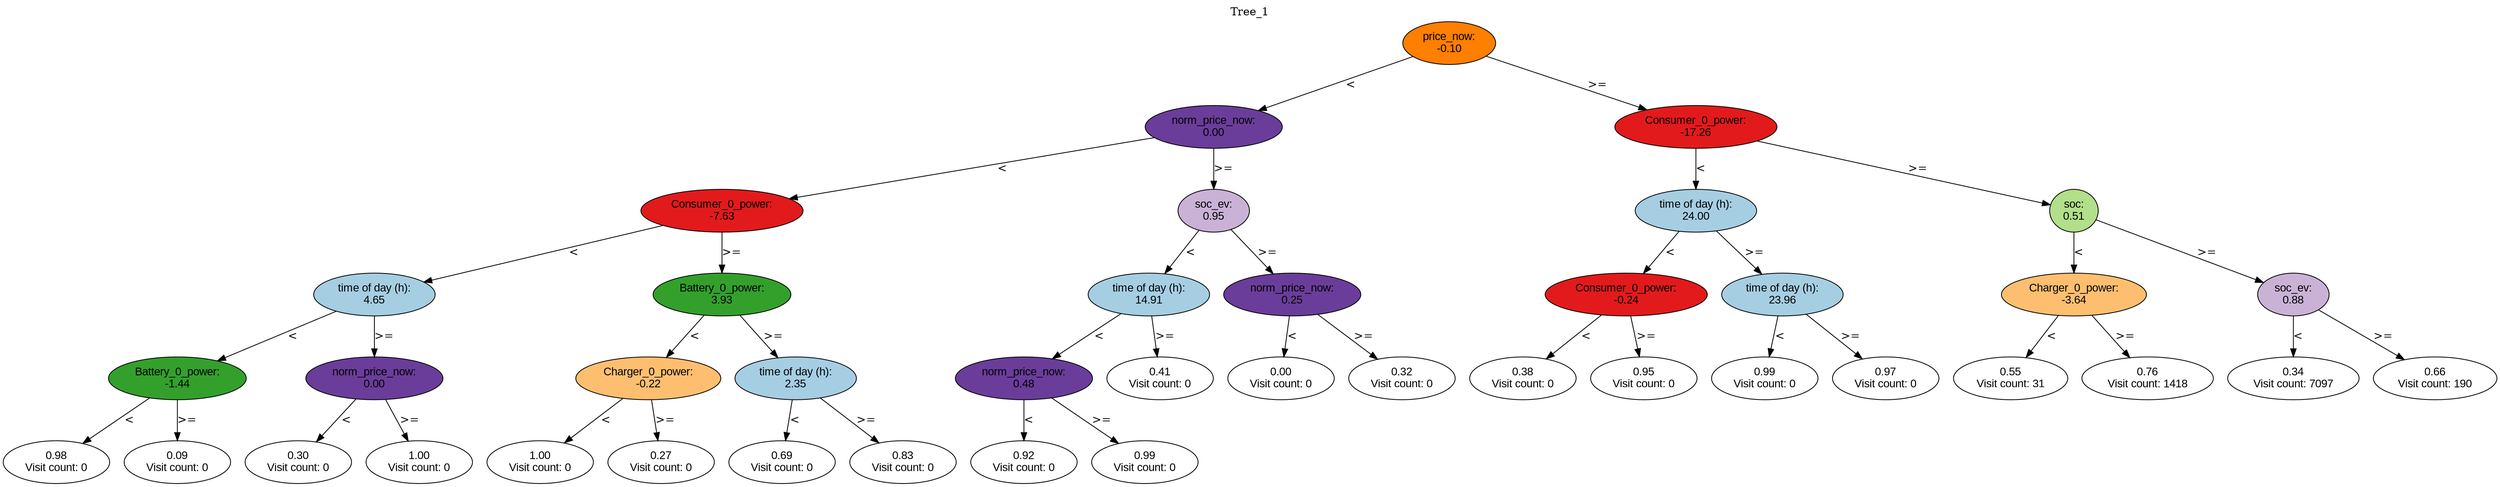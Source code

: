 digraph BST {
    node [fontname="Arial" style=filled colorscheme=paired12];
    0 [ label = "price_now:
-0.10" fillcolor=8];
    1 [ label = "norm_price_now:
0.00" fillcolor=10];
    2 [ label = "Consumer_0_power:
-7.63" fillcolor=6];
    3 [ label = "time of day (h):
4.65" fillcolor=1];
    4 [ label = "Battery_0_power:
-1.44" fillcolor=4];
    5 [ label = "0.98
Visit count: 0" fillcolor=white];
    6 [ label = "0.09
Visit count: 0" fillcolor=white];
    7 [ label = "norm_price_now:
0.00" fillcolor=10];
    8 [ label = "0.30
Visit count: 0" fillcolor=white];
    9 [ label = "1.00
Visit count: 0" fillcolor=white];
    10 [ label = "Battery_0_power:
3.93" fillcolor=4];
    11 [ label = "Charger_0_power:
-0.22" fillcolor=7];
    12 [ label = "1.00
Visit count: 0" fillcolor=white];
    13 [ label = "0.27
Visit count: 0" fillcolor=white];
    14 [ label = "time of day (h):
2.35" fillcolor=1];
    15 [ label = "0.69
Visit count: 0" fillcolor=white];
    16 [ label = "0.83
Visit count: 0" fillcolor=white];
    17 [ label = "soc_ev:
0.95" fillcolor=9];
    18 [ label = "time of day (h):
14.91" fillcolor=1];
    19 [ label = "norm_price_now:
0.48" fillcolor=10];
    20 [ label = "0.92
Visit count: 0" fillcolor=white];
    21 [ label = "0.99
Visit count: 0" fillcolor=white];
    22 [ label = "0.41
Visit count: 0" fillcolor=white];
    23 [ label = "norm_price_now:
0.25" fillcolor=10];
    24 [ label = "0.00
Visit count: 0" fillcolor=white];
    25 [ label = "0.32
Visit count: 0" fillcolor=white];
    26 [ label = "Consumer_0_power:
-17.26" fillcolor=6];
    27 [ label = "time of day (h):
24.00" fillcolor=1];
    28 [ label = "Consumer_0_power:
-0.24" fillcolor=6];
    29 [ label = "0.38
Visit count: 0" fillcolor=white];
    30 [ label = "0.95
Visit count: 0" fillcolor=white];
    31 [ label = "time of day (h):
23.96" fillcolor=1];
    32 [ label = "0.99
Visit count: 0" fillcolor=white];
    33 [ label = "0.97
Visit count: 0" fillcolor=white];
    34 [ label = "soc:
0.51" fillcolor=3];
    35 [ label = "Charger_0_power:
-3.64" fillcolor=7];
    36 [ label = "0.55
Visit count: 31" fillcolor=white];
    37 [ label = "0.76
Visit count: 1418" fillcolor=white];
    38 [ label = "soc_ev:
0.88" fillcolor=9];
    39 [ label = "0.34
Visit count: 7097" fillcolor=white];
    40 [ label = "0.66
Visit count: 190" fillcolor=white];

    0  -> 1[ label = "<"];
    0  -> 26[ label = ">="];
    1  -> 2[ label = "<"];
    1  -> 17[ label = ">="];
    2  -> 3[ label = "<"];
    2  -> 10[ label = ">="];
    3  -> 4[ label = "<"];
    3  -> 7[ label = ">="];
    4  -> 5[ label = "<"];
    4  -> 6[ label = ">="];
    7  -> 8[ label = "<"];
    7  -> 9[ label = ">="];
    10  -> 11[ label = "<"];
    10  -> 14[ label = ">="];
    11  -> 12[ label = "<"];
    11  -> 13[ label = ">="];
    14  -> 15[ label = "<"];
    14  -> 16[ label = ">="];
    17  -> 18[ label = "<"];
    17  -> 23[ label = ">="];
    18  -> 19[ label = "<"];
    18  -> 22[ label = ">="];
    19  -> 20[ label = "<"];
    19  -> 21[ label = ">="];
    23  -> 24[ label = "<"];
    23  -> 25[ label = ">="];
    26  -> 27[ label = "<"];
    26  -> 34[ label = ">="];
    27  -> 28[ label = "<"];
    27  -> 31[ label = ">="];
    28  -> 29[ label = "<"];
    28  -> 30[ label = ">="];
    31  -> 32[ label = "<"];
    31  -> 33[ label = ">="];
    34  -> 35[ label = "<"];
    34  -> 38[ label = ">="];
    35  -> 36[ label = "<"];
    35  -> 37[ label = ">="];
    38  -> 39[ label = "<"];
    38  -> 40[ label = ">="];

    labelloc="t";
    label="Tree_1";
}